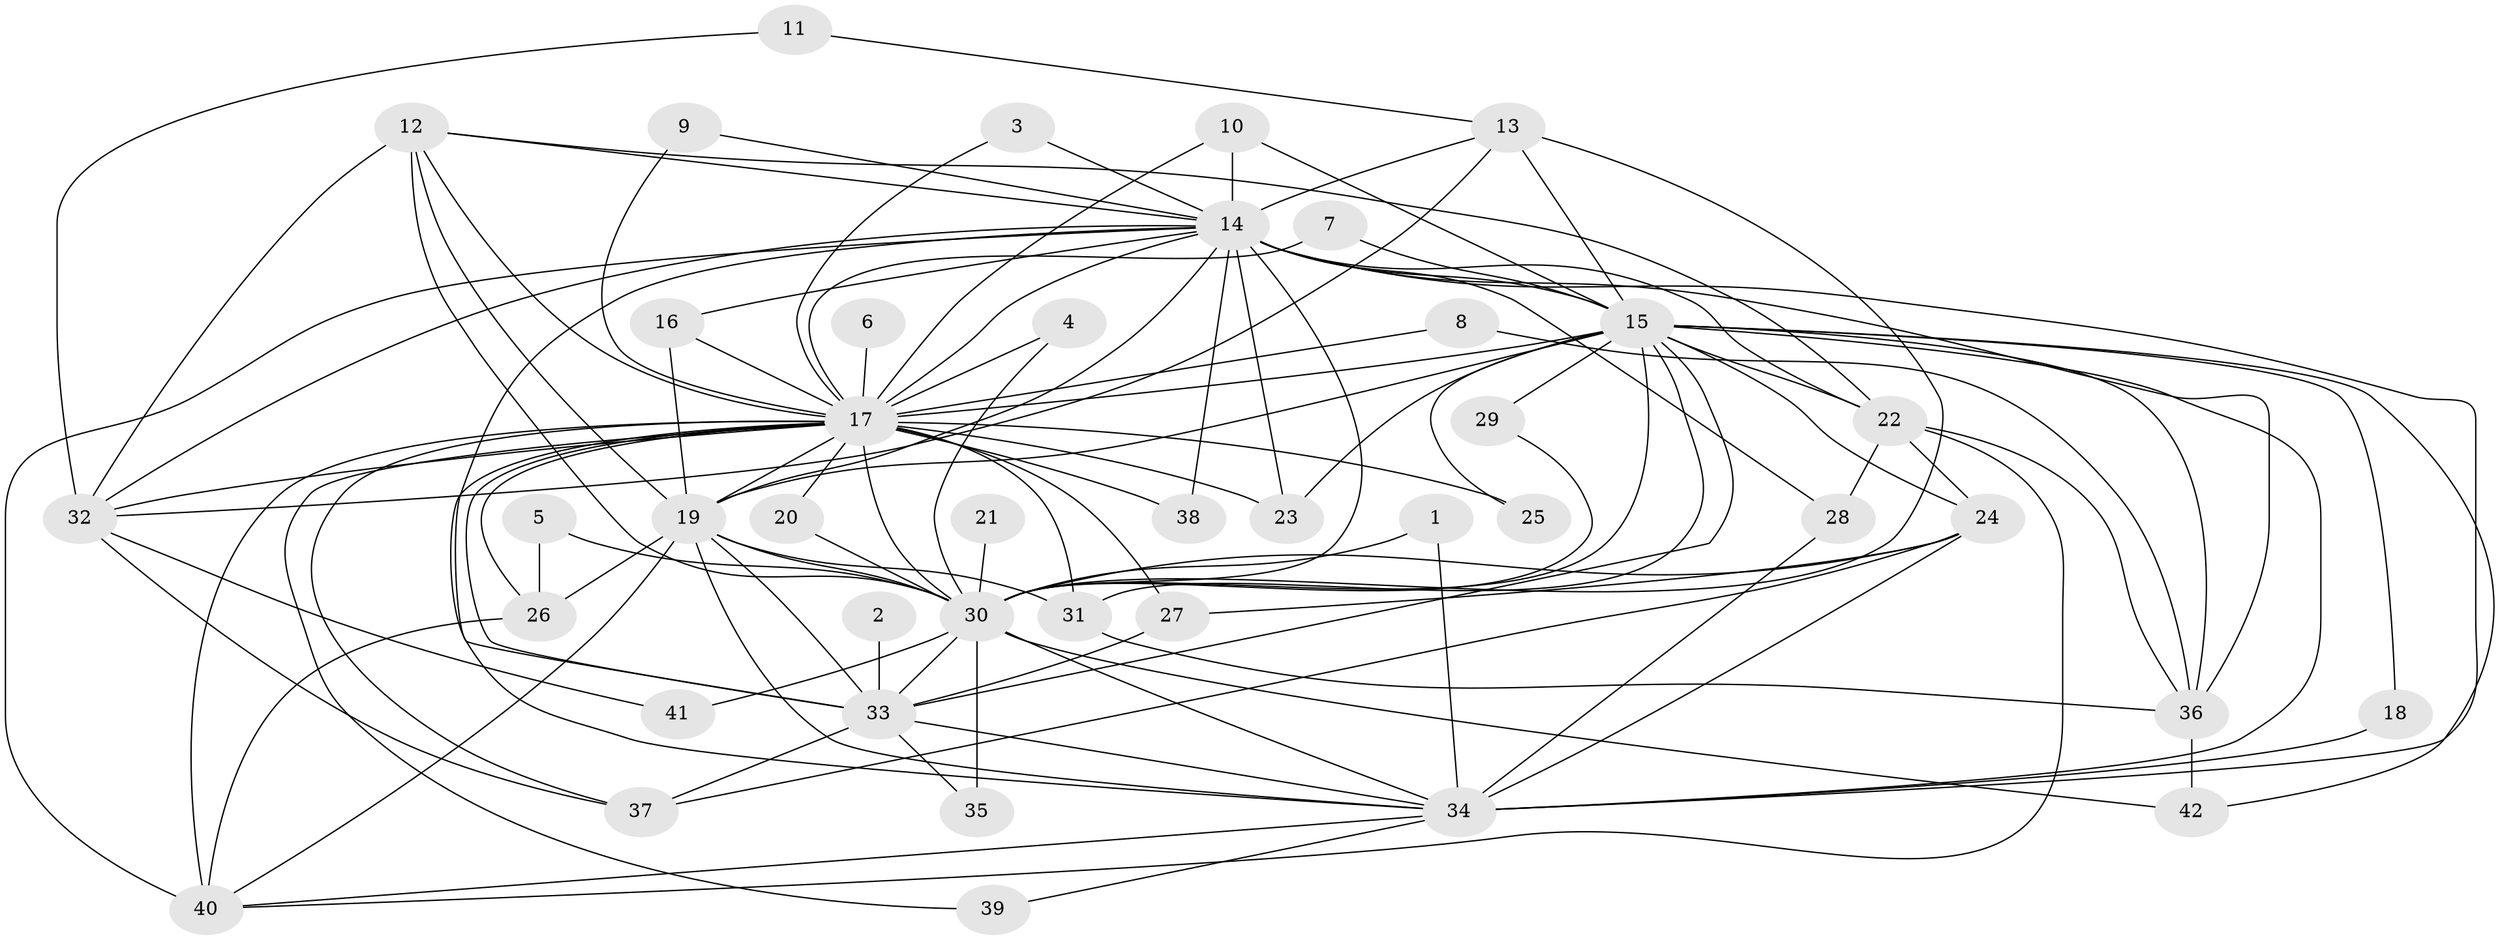 // original degree distribution, {27: 0.012048192771084338, 19: 0.03614457831325301, 14: 0.012048192771084338, 20: 0.012048192771084338, 13: 0.024096385542168676, 15: 0.012048192771084338, 23: 0.012048192771084338, 7: 0.024096385542168676, 2: 0.5180722891566265, 3: 0.1927710843373494, 4: 0.0963855421686747, 5: 0.04819277108433735}
// Generated by graph-tools (version 1.1) at 2025/49/03/09/25 03:49:44]
// undirected, 42 vertices, 111 edges
graph export_dot {
graph [start="1"]
  node [color=gray90,style=filled];
  1;
  2;
  3;
  4;
  5;
  6;
  7;
  8;
  9;
  10;
  11;
  12;
  13;
  14;
  15;
  16;
  17;
  18;
  19;
  20;
  21;
  22;
  23;
  24;
  25;
  26;
  27;
  28;
  29;
  30;
  31;
  32;
  33;
  34;
  35;
  36;
  37;
  38;
  39;
  40;
  41;
  42;
  1 -- 30 [weight=1.0];
  1 -- 34 [weight=1.0];
  2 -- 33 [weight=1.0];
  3 -- 14 [weight=1.0];
  3 -- 17 [weight=1.0];
  4 -- 17 [weight=1.0];
  4 -- 30 [weight=1.0];
  5 -- 26 [weight=1.0];
  5 -- 30 [weight=1.0];
  6 -- 17 [weight=2.0];
  7 -- 15 [weight=1.0];
  7 -- 17 [weight=1.0];
  8 -- 17 [weight=1.0];
  8 -- 36 [weight=1.0];
  9 -- 14 [weight=1.0];
  9 -- 17 [weight=1.0];
  10 -- 14 [weight=1.0];
  10 -- 15 [weight=1.0];
  10 -- 17 [weight=1.0];
  11 -- 13 [weight=1.0];
  11 -- 32 [weight=1.0];
  12 -- 14 [weight=1.0];
  12 -- 17 [weight=1.0];
  12 -- 19 [weight=1.0];
  12 -- 22 [weight=1.0];
  12 -- 30 [weight=1.0];
  12 -- 32 [weight=1.0];
  13 -- 14 [weight=1.0];
  13 -- 15 [weight=1.0];
  13 -- 30 [weight=1.0];
  13 -- 32 [weight=1.0];
  14 -- 15 [weight=2.0];
  14 -- 16 [weight=1.0];
  14 -- 17 [weight=4.0];
  14 -- 19 [weight=2.0];
  14 -- 22 [weight=1.0];
  14 -- 23 [weight=1.0];
  14 -- 28 [weight=3.0];
  14 -- 30 [weight=4.0];
  14 -- 32 [weight=1.0];
  14 -- 33 [weight=2.0];
  14 -- 34 [weight=2.0];
  14 -- 36 [weight=2.0];
  14 -- 38 [weight=1.0];
  14 -- 40 [weight=1.0];
  15 -- 17 [weight=3.0];
  15 -- 18 [weight=1.0];
  15 -- 19 [weight=1.0];
  15 -- 22 [weight=1.0];
  15 -- 23 [weight=1.0];
  15 -- 24 [weight=1.0];
  15 -- 25 [weight=1.0];
  15 -- 29 [weight=1.0];
  15 -- 30 [weight=2.0];
  15 -- 31 [weight=1.0];
  15 -- 33 [weight=1.0];
  15 -- 34 [weight=1.0];
  15 -- 36 [weight=1.0];
  15 -- 42 [weight=1.0];
  16 -- 17 [weight=1.0];
  16 -- 19 [weight=1.0];
  17 -- 19 [weight=2.0];
  17 -- 20 [weight=1.0];
  17 -- 23 [weight=1.0];
  17 -- 25 [weight=1.0];
  17 -- 26 [weight=2.0];
  17 -- 27 [weight=1.0];
  17 -- 30 [weight=4.0];
  17 -- 31 [weight=1.0];
  17 -- 32 [weight=1.0];
  17 -- 33 [weight=2.0];
  17 -- 34 [weight=2.0];
  17 -- 37 [weight=1.0];
  17 -- 38 [weight=3.0];
  17 -- 39 [weight=1.0];
  17 -- 40 [weight=2.0];
  18 -- 34 [weight=1.0];
  19 -- 26 [weight=1.0];
  19 -- 30 [weight=2.0];
  19 -- 31 [weight=1.0];
  19 -- 33 [weight=1.0];
  19 -- 34 [weight=1.0];
  19 -- 40 [weight=1.0];
  20 -- 30 [weight=1.0];
  21 -- 30 [weight=1.0];
  22 -- 24 [weight=1.0];
  22 -- 28 [weight=1.0];
  22 -- 36 [weight=1.0];
  22 -- 40 [weight=1.0];
  24 -- 27 [weight=1.0];
  24 -- 30 [weight=2.0];
  24 -- 34 [weight=1.0];
  24 -- 37 [weight=1.0];
  26 -- 40 [weight=1.0];
  27 -- 33 [weight=1.0];
  28 -- 34 [weight=1.0];
  29 -- 30 [weight=1.0];
  30 -- 33 [weight=2.0];
  30 -- 34 [weight=2.0];
  30 -- 35 [weight=2.0];
  30 -- 41 [weight=2.0];
  30 -- 42 [weight=1.0];
  31 -- 36 [weight=1.0];
  32 -- 37 [weight=1.0];
  32 -- 41 [weight=1.0];
  33 -- 34 [weight=1.0];
  33 -- 35 [weight=1.0];
  33 -- 37 [weight=1.0];
  34 -- 39 [weight=1.0];
  34 -- 40 [weight=1.0];
  36 -- 42 [weight=1.0];
}
